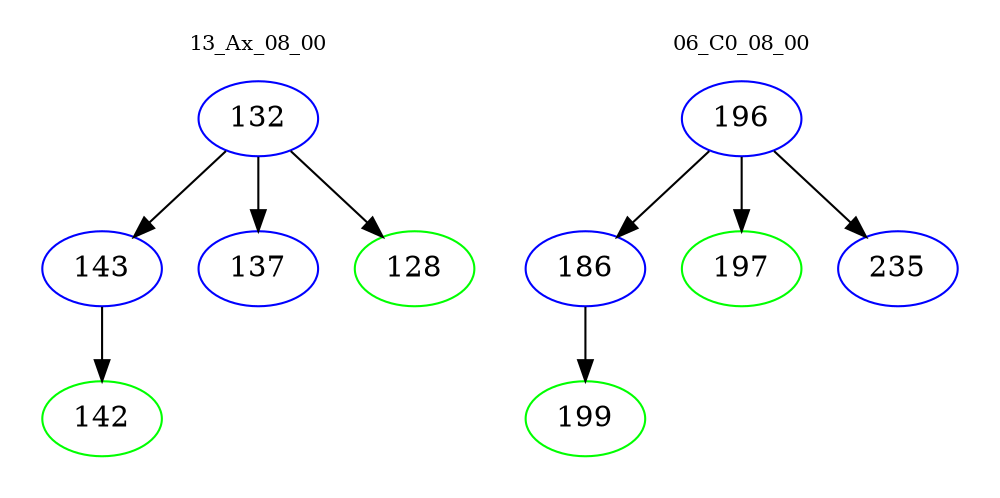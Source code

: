 digraph{
subgraph cluster_0 {
color = white
label = "13_Ax_08_00";
fontsize=10;
T0_132 [label="132", color="blue"]
T0_132 -> T0_143 [color="black"]
T0_143 [label="143", color="blue"]
T0_143 -> T0_142 [color="black"]
T0_142 [label="142", color="green"]
T0_132 -> T0_137 [color="black"]
T0_137 [label="137", color="blue"]
T0_132 -> T0_128 [color="black"]
T0_128 [label="128", color="green"]
}
subgraph cluster_1 {
color = white
label = "06_C0_08_00";
fontsize=10;
T1_196 [label="196", color="blue"]
T1_196 -> T1_186 [color="black"]
T1_186 [label="186", color="blue"]
T1_186 -> T1_199 [color="black"]
T1_199 [label="199", color="green"]
T1_196 -> T1_197 [color="black"]
T1_197 [label="197", color="green"]
T1_196 -> T1_235 [color="black"]
T1_235 [label="235", color="blue"]
}
}
